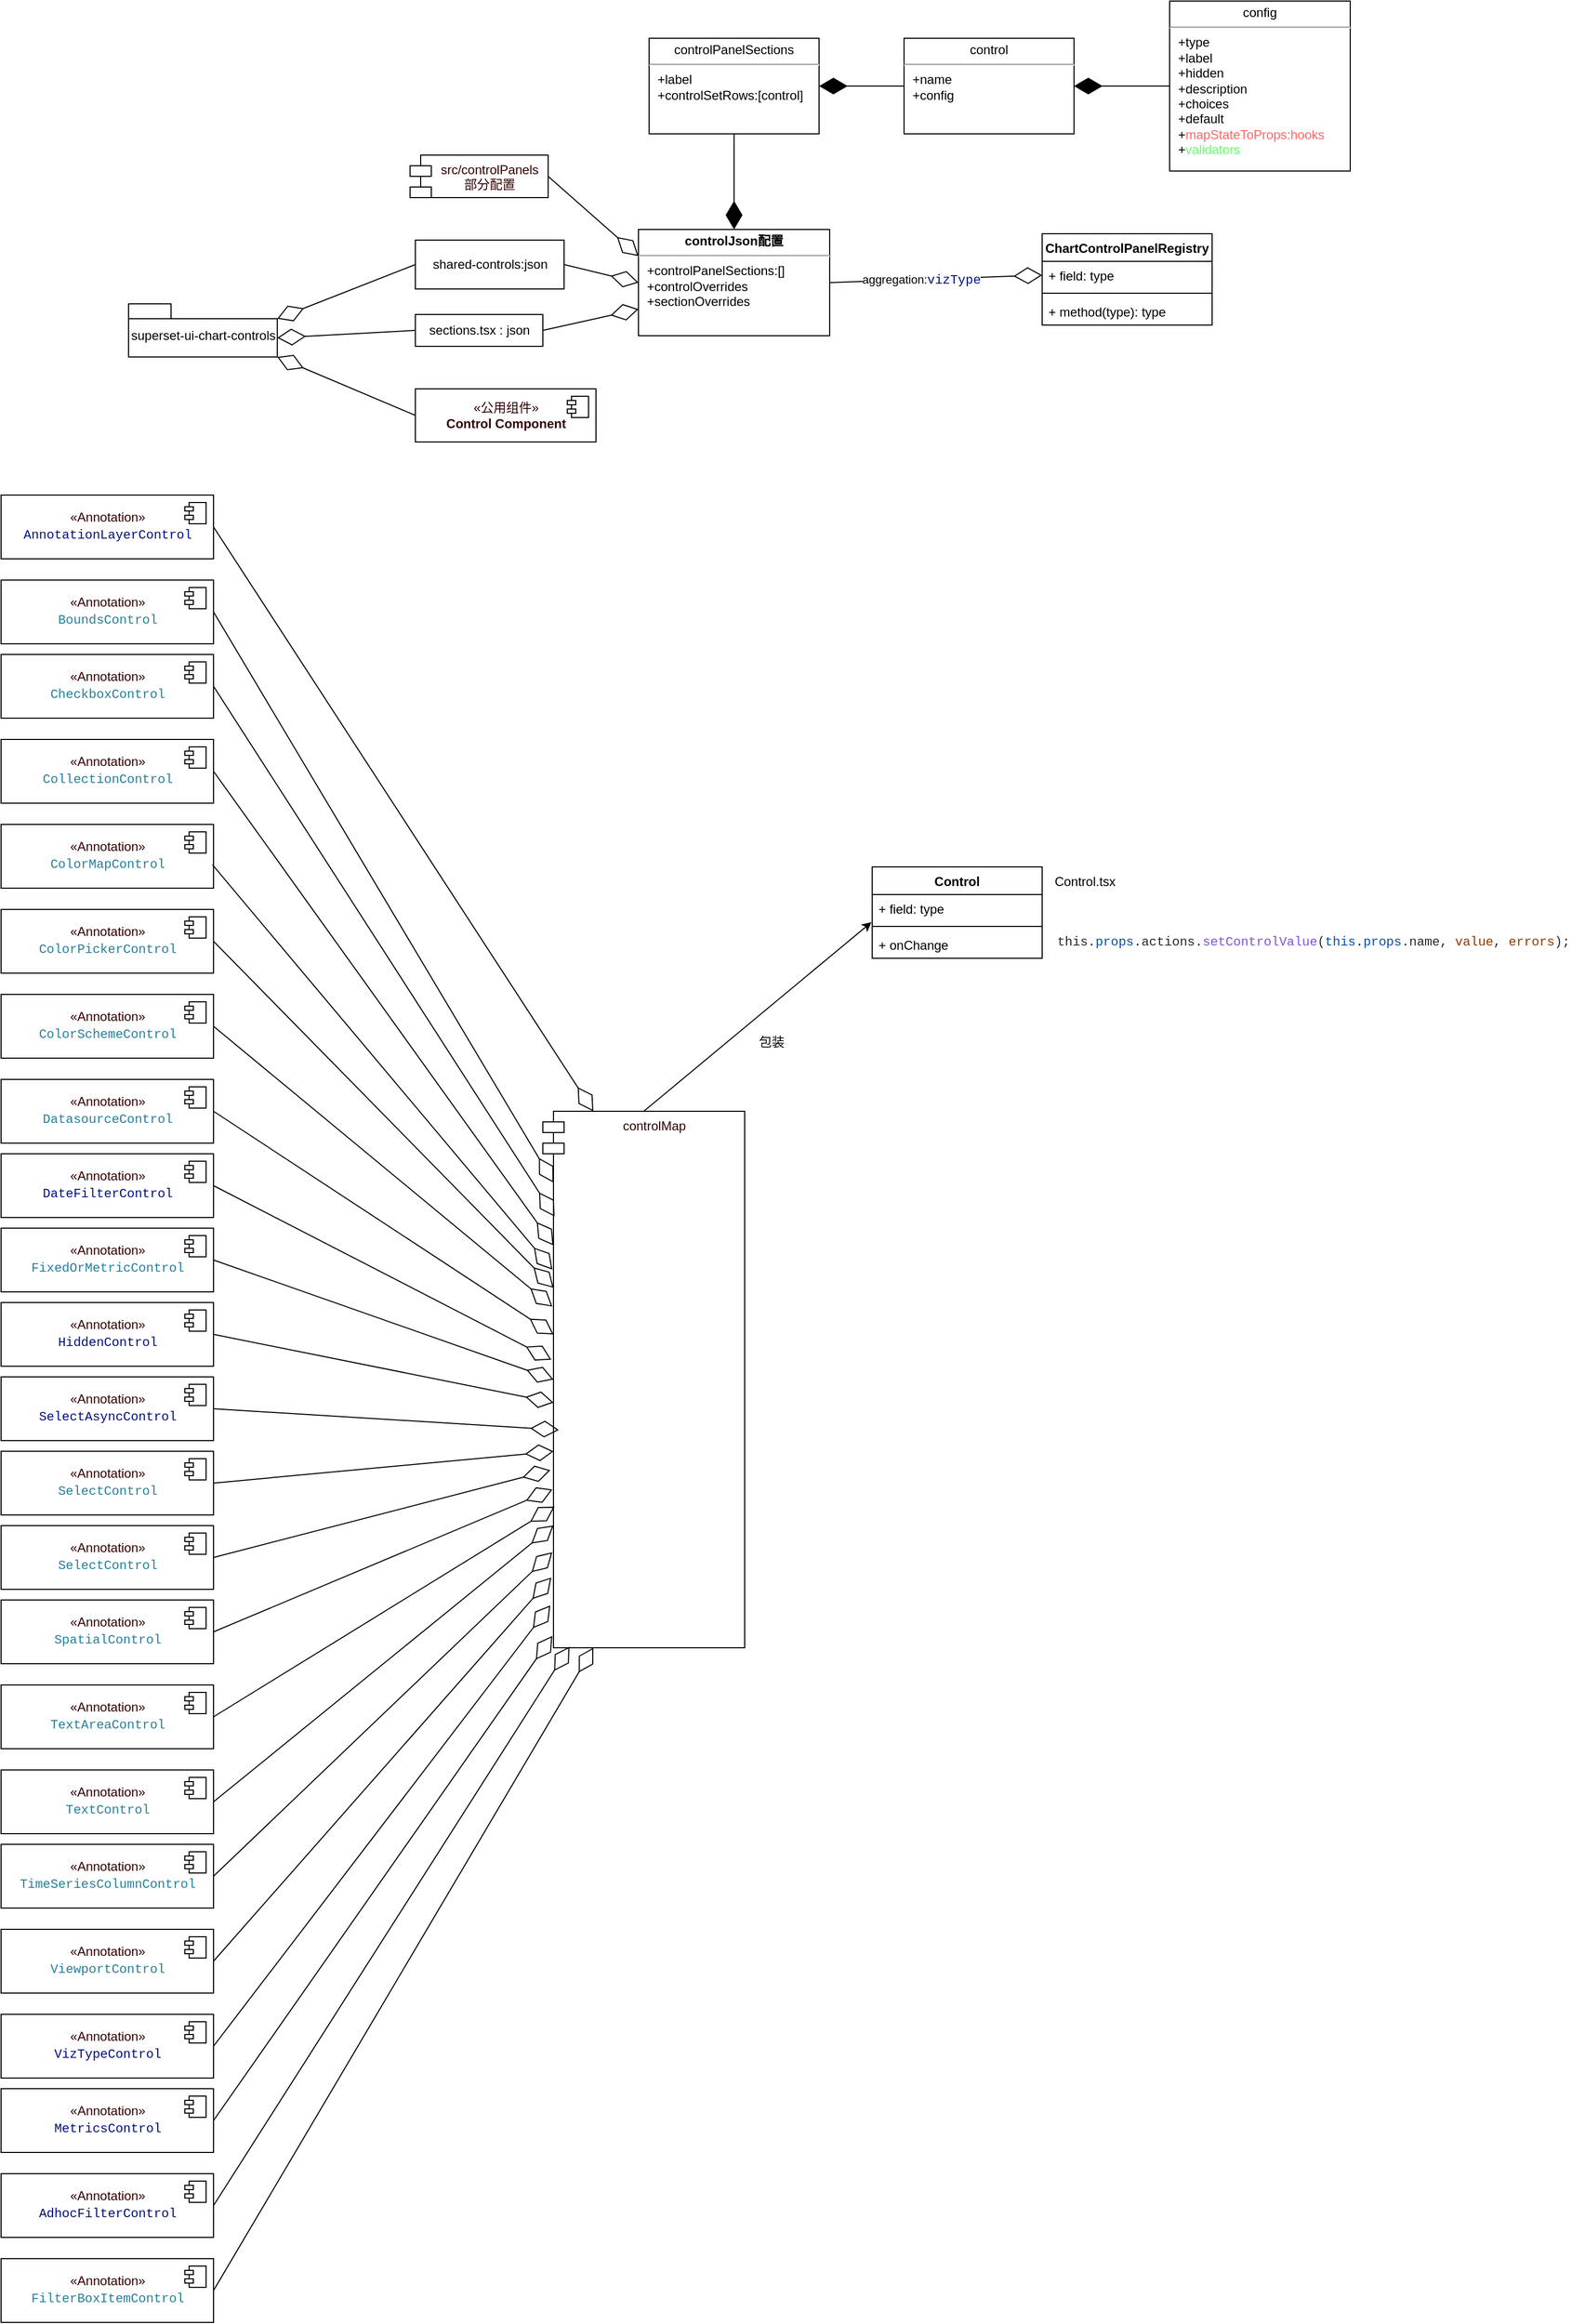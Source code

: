 <mxfile version="21.0.2" type="github">
  <diagram id="O3Ez_hzxwPLfM8ofuaC-" name="Page-1">
    <mxGraphModel dx="1509" dy="838" grid="1" gridSize="10" guides="1" tooltips="1" connect="1" arrows="1" fold="1" page="1" pageScale="1" pageWidth="3300" pageHeight="4681" math="0" shadow="0">
      <root>
        <mxCell id="0" />
        <mxCell id="1" parent="0" />
        <mxCell id="LOee8j2guJBx5GGu3rni-1" value="ChartControlPanelRegistry" style="swimlane;fontStyle=1;align=center;verticalAlign=top;childLayout=stackLayout;horizontal=1;startSize=26;horizontalStack=0;resizeParent=1;resizeParentMax=0;resizeLast=0;collapsible=1;marginBottom=0;" parent="1" vertex="1">
          <mxGeometry x="1120" y="294" width="160" height="86" as="geometry" />
        </mxCell>
        <mxCell id="LOee8j2guJBx5GGu3rni-2" value="+ field: type" style="text;strokeColor=none;fillColor=none;align=left;verticalAlign=top;spacingLeft=4;spacingRight=4;overflow=hidden;rotatable=0;points=[[0,0.5],[1,0.5]];portConstraint=eastwest;" parent="LOee8j2guJBx5GGu3rni-1" vertex="1">
          <mxGeometry y="26" width="160" height="26" as="geometry" />
        </mxCell>
        <mxCell id="LOee8j2guJBx5GGu3rni-3" value="" style="line;strokeWidth=1;fillColor=none;align=left;verticalAlign=middle;spacingTop=-1;spacingLeft=3;spacingRight=3;rotatable=0;labelPosition=right;points=[];portConstraint=eastwest;" parent="LOee8j2guJBx5GGu3rni-1" vertex="1">
          <mxGeometry y="52" width="160" height="8" as="geometry" />
        </mxCell>
        <mxCell id="LOee8j2guJBx5GGu3rni-4" value="+ method(type): type" style="text;strokeColor=none;fillColor=none;align=left;verticalAlign=top;spacingLeft=4;spacingRight=4;overflow=hidden;rotatable=0;points=[[0,0.5],[1,0.5]];portConstraint=eastwest;" parent="LOee8j2guJBx5GGu3rni-1" vertex="1">
          <mxGeometry y="60" width="160" height="26" as="geometry" />
        </mxCell>
        <mxCell id="LOee8j2guJBx5GGu3rni-6" value="" style="endArrow=diamondThin;endFill=0;endSize=24;html=1;rounded=0;entryX=0;entryY=0.5;entryDx=0;entryDy=0;exitX=1;exitY=0.5;exitDx=0;exitDy=0;" parent="1" source="LOee8j2guJBx5GGu3rni-34" target="LOee8j2guJBx5GGu3rni-2" edge="1">
          <mxGeometry width="160" relative="1" as="geometry">
            <mxPoint x="840" y="313" as="sourcePoint" />
            <mxPoint x="890" y="312.5" as="targetPoint" />
          </mxGeometry>
        </mxCell>
        <mxCell id="LOee8j2guJBx5GGu3rni-8" value="aggregation:&lt;span style=&quot;color: rgb(0 , 16 , 128) ; font-family: &amp;#34;menlo&amp;#34; , &amp;#34;monaco&amp;#34; , &amp;#34;courier new&amp;#34; , monospace ; font-size: 12px&quot;&gt;vizType&lt;/span&gt;" style="edgeLabel;html=1;align=center;verticalAlign=middle;resizable=0;points=[];" parent="LOee8j2guJBx5GGu3rni-6" vertex="1" connectable="0">
          <mxGeometry x="-0.144" y="-1" relative="1" as="geometry">
            <mxPoint as="offset" />
          </mxGeometry>
        </mxCell>
        <mxCell id="LOee8j2guJBx5GGu3rni-14" value="" style="endArrow=diamondThin;endFill=0;endSize=24;html=1;rounded=0;entryX=0;entryY=0;entryDx=140;entryDy=50;exitX=0;exitY=0.5;exitDx=0;exitDy=0;entryPerimeter=0;" parent="1" source="LOee8j2guJBx5GGu3rni-46" target="LOee8j2guJBx5GGu3rni-44" edge="1">
          <mxGeometry width="160" relative="1" as="geometry">
            <mxPoint x="830" y="200" as="sourcePoint" />
            <mxPoint x="990" y="200" as="targetPoint" />
          </mxGeometry>
        </mxCell>
        <mxCell id="LOee8j2guJBx5GGu3rni-15" value="sections.tsx : json" style="html=1;" parent="1" vertex="1">
          <mxGeometry x="530" y="370" width="120" height="30" as="geometry" />
        </mxCell>
        <mxCell id="LOee8j2guJBx5GGu3rni-16" value="shared-controls:json" style="html=1;" parent="1" vertex="1">
          <mxGeometry x="530" y="300" width="140" height="46" as="geometry" />
        </mxCell>
        <mxCell id="LOee8j2guJBx5GGu3rni-17" value="" style="endArrow=diamondThin;endFill=0;endSize=24;html=1;rounded=0;entryX=0;entryY=0;entryDx=140;entryDy=32;exitX=0;exitY=0.5;exitDx=0;exitDy=0;entryPerimeter=0;" parent="1" source="LOee8j2guJBx5GGu3rni-15" target="LOee8j2guJBx5GGu3rni-44" edge="1">
          <mxGeometry width="160" relative="1" as="geometry">
            <mxPoint x="560" y="465" as="sourcePoint" />
            <mxPoint x="480" y="350" as="targetPoint" />
          </mxGeometry>
        </mxCell>
        <mxCell id="LOee8j2guJBx5GGu3rni-18" value="" style="endArrow=diamondThin;endFill=0;endSize=24;html=1;rounded=0;entryX=0;entryY=0;entryDx=140;entryDy=14;exitX=0;exitY=0.5;exitDx=0;exitDy=0;entryPerimeter=0;" parent="1" source="LOee8j2guJBx5GGu3rni-16" target="LOee8j2guJBx5GGu3rni-44" edge="1">
          <mxGeometry width="160" relative="1" as="geometry">
            <mxPoint x="550" y="485" as="sourcePoint" />
            <mxPoint x="470" y="370" as="targetPoint" />
          </mxGeometry>
        </mxCell>
        <mxCell id="LOee8j2guJBx5GGu3rni-20" value="" style="endArrow=diamondThin;endFill=0;endSize=24;html=1;rounded=0;exitX=1;exitY=0.5;exitDx=0;exitDy=0;entryX=0;entryY=0.75;entryDx=0;entryDy=0;" parent="1" source="LOee8j2guJBx5GGu3rni-15" target="LOee8j2guJBx5GGu3rni-34" edge="1">
          <mxGeometry width="160" relative="1" as="geometry">
            <mxPoint x="780" y="470" as="sourcePoint" />
            <mxPoint x="730" y="310" as="targetPoint" />
          </mxGeometry>
        </mxCell>
        <mxCell id="LOee8j2guJBx5GGu3rni-21" value="" style="endArrow=diamondThin;endFill=0;endSize=24;html=1;rounded=0;exitX=1;exitY=0.5;exitDx=0;exitDy=0;entryX=0;entryY=0.25;entryDx=0;entryDy=0;" parent="1" source="LOee8j2guJBx5GGu3rni-48" target="LOee8j2guJBx5GGu3rni-34" edge="1">
          <mxGeometry width="160" relative="1" as="geometry">
            <mxPoint x="640" y="235" as="sourcePoint" />
            <mxPoint x="730" y="288" as="targetPoint" />
          </mxGeometry>
        </mxCell>
        <mxCell id="LOee8j2guJBx5GGu3rni-22" value="" style="endArrow=diamondThin;endFill=0;endSize=24;html=1;rounded=0;exitX=1;exitY=0.5;exitDx=0;exitDy=0;entryX=0;entryY=0.5;entryDx=0;entryDy=0;" parent="1" source="LOee8j2guJBx5GGu3rni-16" target="LOee8j2guJBx5GGu3rni-34" edge="1">
          <mxGeometry width="160" relative="1" as="geometry">
            <mxPoint x="830" y="560" as="sourcePoint" />
            <mxPoint x="730" y="300.5" as="targetPoint" />
          </mxGeometry>
        </mxCell>
        <mxCell id="LOee8j2guJBx5GGu3rni-34" value="&lt;p style=&quot;margin: 4px 0px 0px ; text-align: center&quot;&gt;&lt;b&gt;controlJson配置&lt;/b&gt;&lt;/p&gt;&lt;hr&gt;&lt;p style=&quot;margin: 0px ; margin-left: 8px&quot;&gt;+controlPanelSections:[]&lt;br&gt;+controlOverrides&lt;br&gt;&lt;/p&gt;&lt;p style=&quot;margin: 0px ; margin-left: 8px&quot;&gt;+sectionOverrides&lt;/p&gt;" style="verticalAlign=top;align=left;overflow=fill;fontSize=12;fontFamily=Helvetica;html=1;" parent="1" vertex="1">
          <mxGeometry x="740" y="290" width="180" height="100" as="geometry" />
        </mxCell>
        <mxCell id="LOee8j2guJBx5GGu3rni-37" value="&lt;p style=&quot;margin: 4px 0px 0px ; text-align: center&quot;&gt;controlPanelSections&lt;/p&gt;&lt;hr&gt;&lt;p style=&quot;margin: 0px ; margin-left: 8px&quot;&gt;+label&lt;/p&gt;&lt;p style=&quot;margin: 0px ; margin-left: 8px&quot;&gt;+controlSetRows:[control]&lt;/p&gt;" style="verticalAlign=top;align=left;overflow=fill;fontSize=12;fontFamily=Helvetica;html=1;" parent="1" vertex="1">
          <mxGeometry x="750" y="110" width="160" height="90" as="geometry" />
        </mxCell>
        <mxCell id="LOee8j2guJBx5GGu3rni-38" value="" style="endArrow=diamondThin;endFill=1;endSize=24;html=1;rounded=0;exitX=0.5;exitY=1;exitDx=0;exitDy=0;entryX=0.5;entryY=0;entryDx=0;entryDy=0;" parent="1" source="LOee8j2guJBx5GGu3rni-37" target="LOee8j2guJBx5GGu3rni-34" edge="1">
          <mxGeometry width="160" relative="1" as="geometry">
            <mxPoint x="760" y="430" as="sourcePoint" />
            <mxPoint x="920" y="430" as="targetPoint" />
          </mxGeometry>
        </mxCell>
        <mxCell id="LOee8j2guJBx5GGu3rni-40" value="&lt;p style=&quot;margin: 4px 0px 0px ; text-align: center&quot;&gt;control&lt;/p&gt;&lt;hr&gt;&lt;p style=&quot;margin: 0px ; margin-left: 8px&quot;&gt;+name&lt;/p&gt;&lt;p style=&quot;margin: 0px ; margin-left: 8px&quot;&gt;+config&lt;/p&gt;" style="verticalAlign=top;align=left;overflow=fill;fontSize=12;fontFamily=Helvetica;html=1;" parent="1" vertex="1">
          <mxGeometry x="990" y="110" width="160" height="90" as="geometry" />
        </mxCell>
        <mxCell id="LOee8j2guJBx5GGu3rni-41" value="&lt;p style=&quot;margin: 4px 0px 0px ; text-align: center&quot;&gt;config&lt;/p&gt;&lt;hr&gt;&lt;p style=&quot;margin: 0px ; margin-left: 8px&quot;&gt;+type&lt;br style=&quot;padding: 0px ; margin: 0px&quot;&gt;+label&lt;br style=&quot;padding: 0px ; margin: 0px&quot;&gt;+hidden&lt;br style=&quot;padding: 0px ; margin: 0px&quot;&gt;+description&lt;br style=&quot;padding: 0px ; margin: 0px&quot;&gt;+choices&lt;br style=&quot;padding: 0px ; margin: 0px&quot;&gt;+default&lt;br style=&quot;padding: 0px ; margin: 0px&quot;&gt;+&lt;font color=&quot;#ff6666&quot;&gt;mapStateToProps:hooks&lt;/font&gt;&lt;br style=&quot;padding: 0px ; margin: 0px&quot;&gt;+&lt;font color=&quot;#66ff66&quot;&gt;validators&lt;/font&gt;&lt;br&gt;&lt;/p&gt;" style="verticalAlign=top;align=left;overflow=fill;fontSize=12;fontFamily=Helvetica;html=1;" parent="1" vertex="1">
          <mxGeometry x="1240" y="75" width="170" height="160" as="geometry" />
        </mxCell>
        <mxCell id="LOee8j2guJBx5GGu3rni-42" value="" style="endArrow=diamondThin;endFill=1;endSize=24;html=1;rounded=0;exitX=0;exitY=0.5;exitDx=0;exitDy=0;entryX=1;entryY=0.5;entryDx=0;entryDy=0;" parent="1" source="LOee8j2guJBx5GGu3rni-40" target="LOee8j2guJBx5GGu3rni-37" edge="1">
          <mxGeometry width="160" relative="1" as="geometry">
            <mxPoint x="840" y="210" as="sourcePoint" />
            <mxPoint x="840" y="300" as="targetPoint" />
          </mxGeometry>
        </mxCell>
        <mxCell id="LOee8j2guJBx5GGu3rni-43" value="" style="endArrow=diamondThin;endFill=1;endSize=24;html=1;rounded=0;exitX=0;exitY=0.5;exitDx=0;exitDy=0;entryX=1;entryY=0.5;entryDx=0;entryDy=0;" parent="1" source="LOee8j2guJBx5GGu3rni-41" target="LOee8j2guJBx5GGu3rni-40" edge="1">
          <mxGeometry width="160" relative="1" as="geometry">
            <mxPoint x="850" y="220" as="sourcePoint" />
            <mxPoint x="850" y="310" as="targetPoint" />
          </mxGeometry>
        </mxCell>
        <mxCell id="LOee8j2guJBx5GGu3rni-44" value="&lt;span style=&quot;color: rgb(0 , 0 , 0) ; font-weight: 400&quot;&gt;superset-ui-chart-controls&lt;/span&gt;" style="shape=folder;fontStyle=1;spacingTop=10;tabWidth=40;tabHeight=14;tabPosition=left;html=1;fontColor=#FF6666;" parent="1" vertex="1">
          <mxGeometry x="260" y="360" width="140" height="50" as="geometry" />
        </mxCell>
        <mxCell id="LOee8j2guJBx5GGu3rni-46" value="&lt;font color=&quot;#330000&quot;&gt;«公用组件»&lt;br&gt;&lt;b&gt;Control Component&lt;/b&gt;&lt;/font&gt;" style="html=1;dropTarget=0;fontColor=#FF6666;" parent="1" vertex="1">
          <mxGeometry x="530" y="440" width="170" height="50" as="geometry" />
        </mxCell>
        <mxCell id="LOee8j2guJBx5GGu3rni-47" value="" style="shape=module;jettyWidth=8;jettyHeight=4;fontColor=#FF6666;" parent="LOee8j2guJBx5GGu3rni-46" vertex="1">
          <mxGeometry x="1" width="20" height="20" relative="1" as="geometry">
            <mxPoint x="-27" y="7" as="offset" />
          </mxGeometry>
        </mxCell>
        <mxCell id="LOee8j2guJBx5GGu3rni-48" value="src/controlPanels&#xa;部分配置" style="shape=module;align=left;spacingLeft=20;align=center;verticalAlign=top;fontColor=#330000;" parent="1" vertex="1">
          <mxGeometry x="525" y="220" width="130" height="40" as="geometry" />
        </mxCell>
        <mxCell id="LOee8j2guJBx5GGu3rni-51" value="controlMap" style="shape=module;align=left;spacingLeft=20;align=center;verticalAlign=top;fontColor=#330000;" parent="1" vertex="1">
          <mxGeometry x="650" y="1120" width="190" height="505" as="geometry" />
        </mxCell>
        <mxCell id="LOee8j2guJBx5GGu3rni-49" value="&lt;font color=&quot;#330000&quot;&gt;«Annotation»&lt;br&gt;&lt;/font&gt;&lt;div style=&quot;color: rgb(0 , 0 , 0) ; background-color: rgb(255 , 255 , 255) ; font-family: &amp;#34;menlo&amp;#34; , &amp;#34;monaco&amp;#34; , &amp;#34;courier new&amp;#34; , monospace ; line-height: 18px&quot;&gt;&lt;span style=&quot;color: #001080&quot;&gt;AnnotationLayerControl&lt;/span&gt;&lt;/div&gt;" style="html=1;dropTarget=0;fontColor=#66FF66;" parent="1" vertex="1">
          <mxGeometry x="140" y="540" width="200" height="60" as="geometry" />
        </mxCell>
        <mxCell id="LOee8j2guJBx5GGu3rni-50" value="" style="shape=module;jettyWidth=8;jettyHeight=4;fontColor=#66FF66;" parent="LOee8j2guJBx5GGu3rni-49" vertex="1">
          <mxGeometry x="1" width="20" height="20" relative="1" as="geometry">
            <mxPoint x="-27" y="7" as="offset" />
          </mxGeometry>
        </mxCell>
        <mxCell id="LOee8j2guJBx5GGu3rni-53" value="&lt;font color=&quot;#330000&quot;&gt;«Annotation»&lt;br&gt;&lt;/font&gt;&lt;div style=&quot;color: rgb(0 , 0 , 0) ; background-color: rgb(255 , 255 , 255) ; font-family: &amp;#34;menlo&amp;#34; , &amp;#34;monaco&amp;#34; , &amp;#34;courier new&amp;#34; , monospace ; line-height: 18px&quot;&gt;&lt;div style=&quot;font-family: &amp;#34;menlo&amp;#34; , &amp;#34;monaco&amp;#34; , &amp;#34;courier new&amp;#34; , monospace ; line-height: 18px&quot;&gt;&lt;span style=&quot;color: #267f99&quot;&gt;SpatialControl&lt;/span&gt;&lt;/div&gt;&lt;/div&gt;" style="html=1;dropTarget=0;fontColor=#66FF66;" parent="1" vertex="1">
          <mxGeometry x="140" y="1580" width="200" height="60" as="geometry" />
        </mxCell>
        <mxCell id="LOee8j2guJBx5GGu3rni-54" value="" style="shape=module;jettyWidth=8;jettyHeight=4;fontColor=#66FF66;" parent="LOee8j2guJBx5GGu3rni-53" vertex="1">
          <mxGeometry x="1" width="20" height="20" relative="1" as="geometry">
            <mxPoint x="-27" y="7" as="offset" />
          </mxGeometry>
        </mxCell>
        <mxCell id="LOee8j2guJBx5GGu3rni-55" value="&lt;font color=&quot;#330000&quot;&gt;«Annotation»&lt;br&gt;&lt;/font&gt;&lt;div style=&quot;color: rgb(0 , 0 , 0) ; background-color: rgb(255 , 255 , 255) ; font-family: &amp;#34;menlo&amp;#34; , &amp;#34;monaco&amp;#34; , &amp;#34;courier new&amp;#34; , monospace ; line-height: 18px&quot;&gt;&lt;div style=&quot;font-family: &amp;#34;menlo&amp;#34; , &amp;#34;monaco&amp;#34; , &amp;#34;courier new&amp;#34; , monospace ; line-height: 18px&quot;&gt;&lt;span style=&quot;color: #267f99&quot;&gt;SelectControl&lt;/span&gt;&lt;/div&gt;&lt;/div&gt;" style="html=1;dropTarget=0;fontColor=#66FF66;" parent="1" vertex="1">
          <mxGeometry x="140" y="1510" width="200" height="60" as="geometry" />
        </mxCell>
        <mxCell id="LOee8j2guJBx5GGu3rni-56" value="" style="shape=module;jettyWidth=8;jettyHeight=4;fontColor=#66FF66;" parent="LOee8j2guJBx5GGu3rni-55" vertex="1">
          <mxGeometry x="1" width="20" height="20" relative="1" as="geometry">
            <mxPoint x="-27" y="7" as="offset" />
          </mxGeometry>
        </mxCell>
        <mxCell id="LOee8j2guJBx5GGu3rni-57" value="&lt;font color=&quot;#330000&quot;&gt;«Annotation»&lt;br&gt;&lt;/font&gt;&lt;div style=&quot;color: rgb(0 , 0 , 0) ; background-color: rgb(255 , 255 , 255) ; font-family: &amp;#34;menlo&amp;#34; , &amp;#34;monaco&amp;#34; , &amp;#34;courier new&amp;#34; , monospace ; line-height: 18px&quot;&gt;&lt;div style=&quot;font-family: &amp;#34;menlo&amp;#34; , &amp;#34;monaco&amp;#34; , &amp;#34;courier new&amp;#34; , monospace ; line-height: 18px&quot;&gt;&lt;span style=&quot;color: #267f99&quot;&gt;SelectControl&lt;/span&gt;&lt;/div&gt;&lt;/div&gt;" style="html=1;dropTarget=0;fontColor=#66FF66;" parent="1" vertex="1">
          <mxGeometry x="140" y="1440" width="200" height="60" as="geometry" />
        </mxCell>
        <mxCell id="LOee8j2guJBx5GGu3rni-58" value="" style="shape=module;jettyWidth=8;jettyHeight=4;fontColor=#66FF66;" parent="LOee8j2guJBx5GGu3rni-57" vertex="1">
          <mxGeometry x="1" width="20" height="20" relative="1" as="geometry">
            <mxPoint x="-27" y="7" as="offset" />
          </mxGeometry>
        </mxCell>
        <mxCell id="LOee8j2guJBx5GGu3rni-59" value="&lt;font color=&quot;#330000&quot;&gt;«Annotation»&lt;br&gt;&lt;/font&gt;&lt;div style=&quot;color: rgb(0 , 0 , 0) ; background-color: rgb(255 , 255 , 255) ; font-family: &amp;#34;menlo&amp;#34; , &amp;#34;monaco&amp;#34; , &amp;#34;courier new&amp;#34; , monospace ; line-height: 18px&quot;&gt;&lt;div style=&quot;font-family: &amp;#34;menlo&amp;#34; , &amp;#34;monaco&amp;#34; , &amp;#34;courier new&amp;#34; , monospace ; line-height: 18px&quot;&gt;&lt;span style=&quot;color: #001080&quot;&gt;SelectAsyncControl&lt;/span&gt;&lt;/div&gt;&lt;/div&gt;" style="html=1;dropTarget=0;fontColor=#66FF66;" parent="1" vertex="1">
          <mxGeometry x="140" y="1370" width="200" height="60" as="geometry" />
        </mxCell>
        <mxCell id="LOee8j2guJBx5GGu3rni-60" value="" style="shape=module;jettyWidth=8;jettyHeight=4;fontColor=#66FF66;" parent="LOee8j2guJBx5GGu3rni-59" vertex="1">
          <mxGeometry x="1" width="20" height="20" relative="1" as="geometry">
            <mxPoint x="-27" y="7" as="offset" />
          </mxGeometry>
        </mxCell>
        <mxCell id="LOee8j2guJBx5GGu3rni-61" value="&lt;font color=&quot;#330000&quot;&gt;«Annotation»&lt;br&gt;&lt;/font&gt;&lt;div style=&quot;color: rgb(0 , 0 , 0) ; background-color: rgb(255 , 255 , 255) ; font-family: &amp;#34;menlo&amp;#34; , &amp;#34;monaco&amp;#34; , &amp;#34;courier new&amp;#34; , monospace ; line-height: 18px&quot;&gt;&lt;div style=&quot;font-family: &amp;#34;menlo&amp;#34; , &amp;#34;monaco&amp;#34; , &amp;#34;courier new&amp;#34; , monospace ; line-height: 18px&quot;&gt;&lt;span style=&quot;color: #001080&quot;&gt;HiddenControl&lt;/span&gt;&lt;/div&gt;&lt;/div&gt;" style="html=1;dropTarget=0;fontColor=#66FF66;" parent="1" vertex="1">
          <mxGeometry x="140" y="1300" width="200" height="60" as="geometry" />
        </mxCell>
        <mxCell id="LOee8j2guJBx5GGu3rni-62" value="" style="shape=module;jettyWidth=8;jettyHeight=4;fontColor=#66FF66;" parent="LOee8j2guJBx5GGu3rni-61" vertex="1">
          <mxGeometry x="1" width="20" height="20" relative="1" as="geometry">
            <mxPoint x="-27" y="7" as="offset" />
          </mxGeometry>
        </mxCell>
        <mxCell id="LOee8j2guJBx5GGu3rni-63" value="&lt;font color=&quot;#330000&quot;&gt;«Annotation»&lt;br&gt;&lt;/font&gt;&lt;div style=&quot;color: rgb(0 , 0 , 0) ; background-color: rgb(255 , 255 , 255) ; font-family: &amp;#34;menlo&amp;#34; , &amp;#34;monaco&amp;#34; , &amp;#34;courier new&amp;#34; , monospace ; line-height: 18px&quot;&gt;&lt;div style=&quot;font-family: &amp;#34;menlo&amp;#34; , &amp;#34;monaco&amp;#34; , &amp;#34;courier new&amp;#34; , monospace ; line-height: 18px&quot;&gt;&lt;span style=&quot;color: #267f99&quot;&gt;FixedOrMetricControl&lt;/span&gt;&lt;/div&gt;&lt;/div&gt;" style="html=1;dropTarget=0;fontColor=#66FF66;" parent="1" vertex="1">
          <mxGeometry x="140" y="1230" width="200" height="60" as="geometry" />
        </mxCell>
        <mxCell id="LOee8j2guJBx5GGu3rni-64" value="" style="shape=module;jettyWidth=8;jettyHeight=4;fontColor=#66FF66;" parent="LOee8j2guJBx5GGu3rni-63" vertex="1">
          <mxGeometry x="1" width="20" height="20" relative="1" as="geometry">
            <mxPoint x="-27" y="7" as="offset" />
          </mxGeometry>
        </mxCell>
        <mxCell id="LOee8j2guJBx5GGu3rni-65" value="&lt;font color=&quot;#330000&quot;&gt;«Annotation»&lt;br&gt;&lt;/font&gt;&lt;div style=&quot;color: rgb(0 , 0 , 0) ; background-color: rgb(255 , 255 , 255) ; font-family: &amp;#34;menlo&amp;#34; , &amp;#34;monaco&amp;#34; , &amp;#34;courier new&amp;#34; , monospace ; line-height: 18px&quot;&gt;&lt;div style=&quot;font-family: &amp;#34;menlo&amp;#34; , &amp;#34;monaco&amp;#34; , &amp;#34;courier new&amp;#34; , monospace ; line-height: 18px&quot;&gt;&lt;span style=&quot;color: #267f99&quot;&gt;BoundsControl&lt;/span&gt;&lt;/div&gt;&lt;/div&gt;" style="html=1;dropTarget=0;fontColor=#66FF66;" parent="1" vertex="1">
          <mxGeometry x="140" y="620" width="200" height="60" as="geometry" />
        </mxCell>
        <mxCell id="LOee8j2guJBx5GGu3rni-66" value="" style="shape=module;jettyWidth=8;jettyHeight=4;fontColor=#66FF66;" parent="LOee8j2guJBx5GGu3rni-65" vertex="1">
          <mxGeometry x="1" width="20" height="20" relative="1" as="geometry">
            <mxPoint x="-27" y="7" as="offset" />
          </mxGeometry>
        </mxCell>
        <mxCell id="LOee8j2guJBx5GGu3rni-67" value="&lt;font color=&quot;#330000&quot;&gt;«Annotation»&lt;br&gt;&lt;/font&gt;&lt;div style=&quot;color: rgb(0 , 0 , 0) ; background-color: rgb(255 , 255 , 255) ; font-family: &amp;#34;menlo&amp;#34; , &amp;#34;monaco&amp;#34; , &amp;#34;courier new&amp;#34; , monospace ; line-height: 18px&quot;&gt;&lt;div style=&quot;font-family: &amp;#34;menlo&amp;#34; , &amp;#34;monaco&amp;#34; , &amp;#34;courier new&amp;#34; , monospace ; line-height: 18px&quot;&gt;&lt;div style=&quot;line-height: 18px&quot;&gt;&lt;span style=&quot;color: #001080&quot;&gt;DateFilterControl&lt;/span&gt;&lt;/div&gt;&lt;/div&gt;&lt;/div&gt;" style="html=1;dropTarget=0;fontColor=#66FF66;" parent="1" vertex="1">
          <mxGeometry x="140" y="1160" width="200" height="60" as="geometry" />
        </mxCell>
        <mxCell id="LOee8j2guJBx5GGu3rni-68" value="" style="shape=module;jettyWidth=8;jettyHeight=4;fontColor=#66FF66;" parent="LOee8j2guJBx5GGu3rni-67" vertex="1">
          <mxGeometry x="1" width="20" height="20" relative="1" as="geometry">
            <mxPoint x="-27" y="7" as="offset" />
          </mxGeometry>
        </mxCell>
        <mxCell id="LOee8j2guJBx5GGu3rni-69" value="&lt;font color=&quot;#330000&quot;&gt;«Annotation»&lt;br&gt;&lt;/font&gt;&lt;div style=&quot;color: rgb(0 , 0 , 0) ; background-color: rgb(255 , 255 , 255) ; font-family: &amp;#34;menlo&amp;#34; , &amp;#34;monaco&amp;#34; , &amp;#34;courier new&amp;#34; , monospace ; line-height: 18px&quot;&gt;&lt;div style=&quot;font-family: &amp;#34;menlo&amp;#34; , &amp;#34;monaco&amp;#34; , &amp;#34;courier new&amp;#34; , monospace ; line-height: 18px&quot;&gt;&lt;span style=&quot;color: #267f99&quot;&gt;DatasourceControl&lt;/span&gt;&lt;/div&gt;&lt;/div&gt;" style="html=1;dropTarget=0;fontColor=#66FF66;" parent="1" vertex="1">
          <mxGeometry x="140" y="1090" width="200" height="60" as="geometry" />
        </mxCell>
        <mxCell id="LOee8j2guJBx5GGu3rni-70" value="" style="shape=module;jettyWidth=8;jettyHeight=4;fontColor=#66FF66;" parent="LOee8j2guJBx5GGu3rni-69" vertex="1">
          <mxGeometry x="1" width="20" height="20" relative="1" as="geometry">
            <mxPoint x="-27" y="7" as="offset" />
          </mxGeometry>
        </mxCell>
        <mxCell id="LOee8j2guJBx5GGu3rni-71" value="&lt;font color=&quot;#330000&quot;&gt;«Annotation»&lt;br&gt;&lt;/font&gt;&lt;div style=&quot;color: rgb(0 , 0 , 0) ; background-color: rgb(255 , 255 , 255) ; font-family: &amp;#34;menlo&amp;#34; , &amp;#34;monaco&amp;#34; , &amp;#34;courier new&amp;#34; , monospace ; line-height: 18px&quot;&gt;&lt;div style=&quot;font-family: &amp;#34;menlo&amp;#34; , &amp;#34;monaco&amp;#34; , &amp;#34;courier new&amp;#34; , monospace ; line-height: 18px&quot;&gt;&lt;span style=&quot;color: #267f99&quot;&gt;ColorSchemeControl&lt;/span&gt;&lt;/div&gt;&lt;/div&gt;" style="html=1;dropTarget=0;fontColor=#66FF66;" parent="1" vertex="1">
          <mxGeometry x="140" y="1010" width="200" height="60" as="geometry" />
        </mxCell>
        <mxCell id="LOee8j2guJBx5GGu3rni-72" value="" style="shape=module;jettyWidth=8;jettyHeight=4;fontColor=#66FF66;" parent="LOee8j2guJBx5GGu3rni-71" vertex="1">
          <mxGeometry x="1" width="20" height="20" relative="1" as="geometry">
            <mxPoint x="-27" y="7" as="offset" />
          </mxGeometry>
        </mxCell>
        <mxCell id="LOee8j2guJBx5GGu3rni-73" value="&lt;font color=&quot;#330000&quot;&gt;«Annotation»&lt;br&gt;&lt;/font&gt;&lt;div style=&quot;color: rgb(0 , 0 , 0) ; background-color: rgb(255 , 255 , 255) ; font-family: &amp;#34;menlo&amp;#34; , &amp;#34;monaco&amp;#34; , &amp;#34;courier new&amp;#34; , monospace ; line-height: 18px&quot;&gt;&lt;div style=&quot;font-family: &amp;#34;menlo&amp;#34; , &amp;#34;monaco&amp;#34; , &amp;#34;courier new&amp;#34; , monospace ; line-height: 18px&quot;&gt;&lt;span style=&quot;color: #267f99&quot;&gt;CheckboxControl&lt;/span&gt;&lt;/div&gt;&lt;/div&gt;" style="html=1;dropTarget=0;fontColor=#66FF66;" parent="1" vertex="1">
          <mxGeometry x="140" y="690" width="200" height="60" as="geometry" />
        </mxCell>
        <mxCell id="LOee8j2guJBx5GGu3rni-74" value="" style="shape=module;jettyWidth=8;jettyHeight=4;fontColor=#66FF66;" parent="LOee8j2guJBx5GGu3rni-73" vertex="1">
          <mxGeometry x="1" width="20" height="20" relative="1" as="geometry">
            <mxPoint x="-27" y="7" as="offset" />
          </mxGeometry>
        </mxCell>
        <mxCell id="LOee8j2guJBx5GGu3rni-75" value="&lt;font color=&quot;#330000&quot;&gt;«Annotation»&lt;br&gt;&lt;/font&gt;&lt;div style=&quot;color: rgb(0 , 0 , 0) ; background-color: rgb(255 , 255 , 255) ; font-family: &amp;#34;menlo&amp;#34; , &amp;#34;monaco&amp;#34; , &amp;#34;courier new&amp;#34; , monospace ; line-height: 18px&quot;&gt;&lt;div style=&quot;font-family: &amp;#34;menlo&amp;#34; , &amp;#34;monaco&amp;#34; , &amp;#34;courier new&amp;#34; , monospace ; line-height: 18px&quot;&gt;&lt;span style=&quot;color: #267f99&quot;&gt;CollectionControl&lt;/span&gt;&lt;/div&gt;&lt;/div&gt;" style="html=1;dropTarget=0;fontColor=#66FF66;" parent="1" vertex="1">
          <mxGeometry x="140" y="770" width="200" height="60" as="geometry" />
        </mxCell>
        <mxCell id="LOee8j2guJBx5GGu3rni-76" value="" style="shape=module;jettyWidth=8;jettyHeight=4;fontColor=#66FF66;" parent="LOee8j2guJBx5GGu3rni-75" vertex="1">
          <mxGeometry x="1" width="20" height="20" relative="1" as="geometry">
            <mxPoint x="-27" y="7" as="offset" />
          </mxGeometry>
        </mxCell>
        <mxCell id="LOee8j2guJBx5GGu3rni-77" value="&lt;font color=&quot;#330000&quot;&gt;«Annotation»&lt;br&gt;&lt;/font&gt;&lt;div style=&quot;color: rgb(0 , 0 , 0) ; background-color: rgb(255 , 255 , 255) ; font-family: &amp;#34;menlo&amp;#34; , &amp;#34;monaco&amp;#34; , &amp;#34;courier new&amp;#34; , monospace ; line-height: 18px&quot;&gt;&lt;div style=&quot;font-family: &amp;#34;menlo&amp;#34; , &amp;#34;monaco&amp;#34; , &amp;#34;courier new&amp;#34; , monospace ; line-height: 18px&quot;&gt;&lt;span style=&quot;color: #267f99&quot;&gt;ColorMapControl&lt;/span&gt;&lt;/div&gt;&lt;/div&gt;" style="html=1;dropTarget=0;fontColor=#66FF66;" parent="1" vertex="1">
          <mxGeometry x="140" y="850" width="200" height="60" as="geometry" />
        </mxCell>
        <mxCell id="LOee8j2guJBx5GGu3rni-78" value="" style="shape=module;jettyWidth=8;jettyHeight=4;fontColor=#66FF66;" parent="LOee8j2guJBx5GGu3rni-77" vertex="1">
          <mxGeometry x="1" width="20" height="20" relative="1" as="geometry">
            <mxPoint x="-27" y="7" as="offset" />
          </mxGeometry>
        </mxCell>
        <mxCell id="LOee8j2guJBx5GGu3rni-79" value="&lt;font color=&quot;#330000&quot;&gt;«Annotation»&lt;br&gt;&lt;/font&gt;&lt;div style=&quot;color: rgb(0 , 0 , 0) ; background-color: rgb(255 , 255 , 255) ; font-family: &amp;#34;menlo&amp;#34; , &amp;#34;monaco&amp;#34; , &amp;#34;courier new&amp;#34; , monospace ; line-height: 18px&quot;&gt;&lt;div style=&quot;font-family: &amp;#34;menlo&amp;#34; , &amp;#34;monaco&amp;#34; , &amp;#34;courier new&amp;#34; , monospace ; line-height: 18px&quot;&gt;&lt;span style=&quot;color: #267f99&quot;&gt;ColorPickerControl&lt;/span&gt;&lt;/div&gt;&lt;/div&gt;" style="html=1;dropTarget=0;fontColor=#66FF66;" parent="1" vertex="1">
          <mxGeometry x="140" y="930" width="200" height="60" as="geometry" />
        </mxCell>
        <mxCell id="LOee8j2guJBx5GGu3rni-80" value="" style="shape=module;jettyWidth=8;jettyHeight=4;fontColor=#66FF66;" parent="LOee8j2guJBx5GGu3rni-79" vertex="1">
          <mxGeometry x="1" width="20" height="20" relative="1" as="geometry">
            <mxPoint x="-27" y="7" as="offset" />
          </mxGeometry>
        </mxCell>
        <mxCell id="LOee8j2guJBx5GGu3rni-82" value="&lt;font color=&quot;#330000&quot;&gt;«Annotation»&lt;br&gt;&lt;/font&gt;&lt;div style=&quot;color: rgb(0 , 0 , 0) ; background-color: rgb(255 , 255 , 255) ; font-family: &amp;#34;menlo&amp;#34; , &amp;#34;monaco&amp;#34; , &amp;#34;courier new&amp;#34; , monospace ; line-height: 18px&quot;&gt;&lt;div style=&quot;font-family: &amp;#34;menlo&amp;#34; , &amp;#34;monaco&amp;#34; , &amp;#34;courier new&amp;#34; , monospace ; line-height: 18px&quot;&gt;&lt;div style=&quot;font-family: &amp;#34;menlo&amp;#34; , &amp;#34;monaco&amp;#34; , &amp;#34;courier new&amp;#34; , monospace ; line-height: 18px&quot;&gt;&lt;span style=&quot;color: #267f99&quot;&gt;TextAreaControl&lt;/span&gt;&lt;/div&gt;&lt;/div&gt;&lt;/div&gt;" style="html=1;dropTarget=0;fontColor=#66FF66;" parent="1" vertex="1">
          <mxGeometry x="140" y="1660" width="200" height="60" as="geometry" />
        </mxCell>
        <mxCell id="LOee8j2guJBx5GGu3rni-83" value="" style="shape=module;jettyWidth=8;jettyHeight=4;fontColor=#66FF66;" parent="LOee8j2guJBx5GGu3rni-82" vertex="1">
          <mxGeometry x="1" width="20" height="20" relative="1" as="geometry">
            <mxPoint x="-27" y="7" as="offset" />
          </mxGeometry>
        </mxCell>
        <mxCell id="LOee8j2guJBx5GGu3rni-84" value="&lt;font color=&quot;#330000&quot;&gt;«Annotation»&lt;br&gt;&lt;/font&gt;&lt;div style=&quot;color: rgb(0 , 0 , 0) ; background-color: rgb(255 , 255 , 255) ; font-family: &amp;#34;menlo&amp;#34; , &amp;#34;monaco&amp;#34; , &amp;#34;courier new&amp;#34; , monospace ; line-height: 18px&quot;&gt;&lt;div style=&quot;font-family: &amp;#34;menlo&amp;#34; , &amp;#34;monaco&amp;#34; , &amp;#34;courier new&amp;#34; , monospace ; line-height: 18px&quot;&gt;&lt;div style=&quot;font-family: &amp;#34;menlo&amp;#34; , &amp;#34;monaco&amp;#34; , &amp;#34;courier new&amp;#34; , monospace ; line-height: 18px&quot;&gt;&lt;span style=&quot;color: #267f99&quot;&gt;TextControl&lt;/span&gt;&lt;/div&gt;&lt;/div&gt;&lt;/div&gt;" style="html=1;dropTarget=0;fontColor=#66FF66;" parent="1" vertex="1">
          <mxGeometry x="140" y="1740" width="200" height="60" as="geometry" />
        </mxCell>
        <mxCell id="LOee8j2guJBx5GGu3rni-85" value="" style="shape=module;jettyWidth=8;jettyHeight=4;fontColor=#66FF66;" parent="LOee8j2guJBx5GGu3rni-84" vertex="1">
          <mxGeometry x="1" width="20" height="20" relative="1" as="geometry">
            <mxPoint x="-27" y="7" as="offset" />
          </mxGeometry>
        </mxCell>
        <mxCell id="LOee8j2guJBx5GGu3rni-86" value="&lt;font color=&quot;#330000&quot;&gt;«Annotation»&lt;br&gt;&lt;/font&gt;&lt;div style=&quot;color: rgb(0 , 0 , 0) ; background-color: rgb(255 , 255 , 255) ; font-family: &amp;#34;menlo&amp;#34; , &amp;#34;monaco&amp;#34; , &amp;#34;courier new&amp;#34; , monospace ; line-height: 18px&quot;&gt;&lt;div style=&quot;font-family: &amp;#34;menlo&amp;#34; , &amp;#34;monaco&amp;#34; , &amp;#34;courier new&amp;#34; , monospace ; line-height: 18px&quot;&gt;&lt;div style=&quot;font-family: &amp;#34;menlo&amp;#34; , &amp;#34;monaco&amp;#34; , &amp;#34;courier new&amp;#34; , monospace ; line-height: 18px&quot;&gt;&lt;span style=&quot;color: #267f99&quot;&gt;TimeSeriesColumnControl&lt;/span&gt;&lt;/div&gt;&lt;/div&gt;&lt;/div&gt;" style="html=1;dropTarget=0;fontColor=#66FF66;" parent="1" vertex="1">
          <mxGeometry x="140" y="1810" width="200" height="60" as="geometry" />
        </mxCell>
        <mxCell id="LOee8j2guJBx5GGu3rni-87" value="" style="shape=module;jettyWidth=8;jettyHeight=4;fontColor=#66FF66;" parent="LOee8j2guJBx5GGu3rni-86" vertex="1">
          <mxGeometry x="1" width="20" height="20" relative="1" as="geometry">
            <mxPoint x="-27" y="7" as="offset" />
          </mxGeometry>
        </mxCell>
        <mxCell id="LOee8j2guJBx5GGu3rni-88" value="&lt;font color=&quot;#330000&quot;&gt;«Annotation»&lt;br&gt;&lt;/font&gt;&lt;div style=&quot;color: rgb(0 , 0 , 0) ; background-color: rgb(255 , 255 , 255) ; font-family: &amp;#34;menlo&amp;#34; , &amp;#34;monaco&amp;#34; , &amp;#34;courier new&amp;#34; , monospace ; line-height: 18px&quot;&gt;&lt;div style=&quot;font-family: &amp;#34;menlo&amp;#34; , &amp;#34;monaco&amp;#34; , &amp;#34;courier new&amp;#34; , monospace ; line-height: 18px&quot;&gt;&lt;div style=&quot;font-family: &amp;#34;menlo&amp;#34; , &amp;#34;monaco&amp;#34; , &amp;#34;courier new&amp;#34; , monospace ; line-height: 18px&quot;&gt;&lt;span style=&quot;color: #267f99&quot;&gt;ViewportControl&lt;/span&gt;&lt;/div&gt;&lt;/div&gt;&lt;/div&gt;" style="html=1;dropTarget=0;fontColor=#66FF66;" parent="1" vertex="1">
          <mxGeometry x="140" y="1890" width="200" height="60" as="geometry" />
        </mxCell>
        <mxCell id="LOee8j2guJBx5GGu3rni-89" value="" style="shape=module;jettyWidth=8;jettyHeight=4;fontColor=#66FF66;" parent="LOee8j2guJBx5GGu3rni-88" vertex="1">
          <mxGeometry x="1" width="20" height="20" relative="1" as="geometry">
            <mxPoint x="-27" y="7" as="offset" />
          </mxGeometry>
        </mxCell>
        <mxCell id="LOee8j2guJBx5GGu3rni-90" value="&lt;font color=&quot;#330000&quot;&gt;«Annotation»&lt;br&gt;&lt;/font&gt;&lt;div style=&quot;color: rgb(0 , 0 , 0) ; background-color: rgb(255 , 255 , 255) ; font-family: &amp;#34;menlo&amp;#34; , &amp;#34;monaco&amp;#34; , &amp;#34;courier new&amp;#34; , monospace ; line-height: 18px&quot;&gt;&lt;div style=&quot;font-family: &amp;#34;menlo&amp;#34; , &amp;#34;monaco&amp;#34; , &amp;#34;courier new&amp;#34; , monospace ; line-height: 18px&quot;&gt;&lt;div style=&quot;font-family: &amp;#34;menlo&amp;#34; , &amp;#34;monaco&amp;#34; , &amp;#34;courier new&amp;#34; , monospace ; line-height: 18px&quot;&gt;&lt;span style=&quot;color: #001080&quot;&gt;MetricsControl&lt;/span&gt;&lt;/div&gt;&lt;/div&gt;&lt;/div&gt;" style="html=1;dropTarget=0;fontColor=#66FF66;" parent="1" vertex="1">
          <mxGeometry x="140" y="2040" width="200" height="60" as="geometry" />
        </mxCell>
        <mxCell id="LOee8j2guJBx5GGu3rni-91" value="" style="shape=module;jettyWidth=8;jettyHeight=4;fontColor=#66FF66;" parent="LOee8j2guJBx5GGu3rni-90" vertex="1">
          <mxGeometry x="1" width="20" height="20" relative="1" as="geometry">
            <mxPoint x="-27" y="7" as="offset" />
          </mxGeometry>
        </mxCell>
        <mxCell id="LOee8j2guJBx5GGu3rni-92" value="&lt;font color=&quot;#330000&quot;&gt;«Annotation»&lt;br&gt;&lt;/font&gt;&lt;div style=&quot;color: rgb(0 , 0 , 0) ; background-color: rgb(255 , 255 , 255) ; font-family: &amp;#34;menlo&amp;#34; , &amp;#34;monaco&amp;#34; , &amp;#34;courier new&amp;#34; , monospace ; line-height: 18px&quot;&gt;&lt;div style=&quot;font-family: &amp;#34;menlo&amp;#34; , &amp;#34;monaco&amp;#34; , &amp;#34;courier new&amp;#34; , monospace ; line-height: 18px&quot;&gt;&lt;div style=&quot;font-family: &amp;#34;menlo&amp;#34; , &amp;#34;monaco&amp;#34; , &amp;#34;courier new&amp;#34; , monospace ; line-height: 18px&quot;&gt;&lt;span style=&quot;color: #001080&quot;&gt;VizTypeControl&lt;/span&gt;&lt;/div&gt;&lt;/div&gt;&lt;/div&gt;" style="html=1;dropTarget=0;fontColor=#66FF66;" parent="1" vertex="1">
          <mxGeometry x="140" y="1970" width="200" height="60" as="geometry" />
        </mxCell>
        <mxCell id="LOee8j2guJBx5GGu3rni-93" value="" style="shape=module;jettyWidth=8;jettyHeight=4;fontColor=#66FF66;" parent="LOee8j2guJBx5GGu3rni-92" vertex="1">
          <mxGeometry x="1" width="20" height="20" relative="1" as="geometry">
            <mxPoint x="-27" y="7" as="offset" />
          </mxGeometry>
        </mxCell>
        <mxCell id="LOee8j2guJBx5GGu3rni-94" value="&lt;font color=&quot;#330000&quot;&gt;«Annotation»&lt;br&gt;&lt;/font&gt;&lt;div style=&quot;color: rgb(0 , 0 , 0) ; background-color: rgb(255 , 255 , 255) ; font-family: &amp;#34;menlo&amp;#34; , &amp;#34;monaco&amp;#34; , &amp;#34;courier new&amp;#34; , monospace ; line-height: 18px&quot;&gt;&lt;div style=&quot;font-family: &amp;#34;menlo&amp;#34; , &amp;#34;monaco&amp;#34; , &amp;#34;courier new&amp;#34; , monospace ; line-height: 18px&quot;&gt;&lt;div style=&quot;font-family: &amp;#34;menlo&amp;#34; , &amp;#34;monaco&amp;#34; , &amp;#34;courier new&amp;#34; , monospace ; line-height: 18px&quot;&gt;&lt;div style=&quot;font-family: &amp;#34;menlo&amp;#34; , &amp;#34;monaco&amp;#34; , &amp;#34;courier new&amp;#34; , monospace ; line-height: 18px&quot;&gt;&lt;span style=&quot;color: #267f99&quot;&gt;FilterBoxItemControl&lt;/span&gt;&lt;/div&gt;&lt;/div&gt;&lt;/div&gt;&lt;/div&gt;" style="html=1;dropTarget=0;fontColor=#66FF66;" parent="1" vertex="1">
          <mxGeometry x="140" y="2200" width="200" height="60" as="geometry" />
        </mxCell>
        <mxCell id="LOee8j2guJBx5GGu3rni-95" value="" style="shape=module;jettyWidth=8;jettyHeight=4;fontColor=#66FF66;" parent="LOee8j2guJBx5GGu3rni-94" vertex="1">
          <mxGeometry x="1" width="20" height="20" relative="1" as="geometry">
            <mxPoint x="-27" y="7" as="offset" />
          </mxGeometry>
        </mxCell>
        <mxCell id="LOee8j2guJBx5GGu3rni-96" value="&lt;font color=&quot;#330000&quot;&gt;«Annotation»&lt;br&gt;&lt;/font&gt;&lt;div style=&quot;color: rgb(0 , 0 , 0) ; background-color: rgb(255 , 255 , 255) ; font-family: &amp;#34;menlo&amp;#34; , &amp;#34;monaco&amp;#34; , &amp;#34;courier new&amp;#34; , monospace ; line-height: 18px&quot;&gt;&lt;div style=&quot;font-family: &amp;#34;menlo&amp;#34; , &amp;#34;monaco&amp;#34; , &amp;#34;courier new&amp;#34; , monospace ; line-height: 18px&quot;&gt;&lt;div style=&quot;font-family: &amp;#34;menlo&amp;#34; , &amp;#34;monaco&amp;#34; , &amp;#34;courier new&amp;#34; , monospace ; line-height: 18px&quot;&gt;&lt;div style=&quot;font-family: &amp;#34;menlo&amp;#34; , &amp;#34;monaco&amp;#34; , &amp;#34;courier new&amp;#34; , monospace ; line-height: 18px&quot;&gt;&lt;span style=&quot;color: #001080&quot;&gt;AdhocFilterControl&lt;/span&gt;&lt;/div&gt;&lt;/div&gt;&lt;/div&gt;&lt;/div&gt;" style="html=1;dropTarget=0;fontColor=#66FF66;" parent="1" vertex="1">
          <mxGeometry x="140" y="2120" width="200" height="60" as="geometry" />
        </mxCell>
        <mxCell id="LOee8j2guJBx5GGu3rni-97" value="" style="shape=module;jettyWidth=8;jettyHeight=4;fontColor=#66FF66;" parent="LOee8j2guJBx5GGu3rni-96" vertex="1">
          <mxGeometry x="1" width="20" height="20" relative="1" as="geometry">
            <mxPoint x="-27" y="7" as="offset" />
          </mxGeometry>
        </mxCell>
        <mxCell id="LOee8j2guJBx5GGu3rni-98" value="" style="endArrow=diamondThin;endFill=0;endSize=24;html=1;rounded=0;fontColor=#330000;exitX=1;exitY=0.5;exitDx=0;exitDy=0;entryX=0.25;entryY=0;entryDx=0;entryDy=0;" parent="1" source="LOee8j2guJBx5GGu3rni-49" target="LOee8j2guJBx5GGu3rni-51" edge="1">
          <mxGeometry width="160" relative="1" as="geometry">
            <mxPoint x="360" y="1310" as="sourcePoint" />
            <mxPoint x="520" y="1310" as="targetPoint" />
          </mxGeometry>
        </mxCell>
        <mxCell id="LOee8j2guJBx5GGu3rni-99" value="" style="endArrow=diamondThin;endFill=0;endSize=24;html=1;rounded=0;fontColor=#330000;exitX=1;exitY=0.5;exitDx=0;exitDy=0;entryX=0.053;entryY=0.133;entryDx=0;entryDy=0;entryPerimeter=0;" parent="1" source="LOee8j2guJBx5GGu3rni-65" target="LOee8j2guJBx5GGu3rni-51" edge="1">
          <mxGeometry width="160" relative="1" as="geometry">
            <mxPoint x="370" y="1320" as="sourcePoint" />
            <mxPoint x="530" y="1320" as="targetPoint" />
          </mxGeometry>
        </mxCell>
        <mxCell id="LOee8j2guJBx5GGu3rni-100" value="" style="endArrow=diamondThin;endFill=0;endSize=24;html=1;rounded=0;fontColor=#330000;exitX=1;exitY=0.5;exitDx=0;exitDy=0;entryX=0.058;entryY=0.196;entryDx=0;entryDy=0;entryPerimeter=0;" parent="1" source="LOee8j2guJBx5GGu3rni-73" target="LOee8j2guJBx5GGu3rni-51" edge="1">
          <mxGeometry width="160" relative="1" as="geometry">
            <mxPoint x="380" y="1330" as="sourcePoint" />
            <mxPoint x="540" y="1330" as="targetPoint" />
          </mxGeometry>
        </mxCell>
        <mxCell id="LOee8j2guJBx5GGu3rni-101" value="" style="endArrow=diamondThin;endFill=0;endSize=24;html=1;rounded=0;fontColor=#330000;exitX=1;exitY=0.5;exitDx=0;exitDy=0;entryX=0;entryY=0.25;entryDx=10;entryDy=0;entryPerimeter=0;" parent="1" source="LOee8j2guJBx5GGu3rni-75" target="LOee8j2guJBx5GGu3rni-51" edge="1">
          <mxGeometry width="160" relative="1" as="geometry">
            <mxPoint x="390" y="1340" as="sourcePoint" />
            <mxPoint x="550" y="1340" as="targetPoint" />
          </mxGeometry>
        </mxCell>
        <mxCell id="LOee8j2guJBx5GGu3rni-102" value="" style="endArrow=diamondThin;endFill=0;endSize=24;html=1;rounded=0;fontColor=#330000;exitX=0.995;exitY=0.633;exitDx=0;exitDy=0;exitPerimeter=0;entryX=0.047;entryY=0.295;entryDx=0;entryDy=0;entryPerimeter=0;" parent="1" source="LOee8j2guJBx5GGu3rni-77" target="LOee8j2guJBx5GGu3rni-51" edge="1">
          <mxGeometry width="160" relative="1" as="geometry">
            <mxPoint x="400" y="1350" as="sourcePoint" />
            <mxPoint x="560" y="1350" as="targetPoint" />
          </mxGeometry>
        </mxCell>
        <mxCell id="LOee8j2guJBx5GGu3rni-103" value="" style="endArrow=diamondThin;endFill=0;endSize=24;html=1;rounded=0;fontColor=#330000;exitX=1;exitY=0.5;exitDx=0;exitDy=0;entryX=0.053;entryY=0.329;entryDx=0;entryDy=0;entryPerimeter=0;" parent="1" source="LOee8j2guJBx5GGu3rni-79" target="LOee8j2guJBx5GGu3rni-51" edge="1">
          <mxGeometry width="160" relative="1" as="geometry">
            <mxPoint x="410" y="1360" as="sourcePoint" />
            <mxPoint x="570" y="1360" as="targetPoint" />
          </mxGeometry>
        </mxCell>
        <mxCell id="LOee8j2guJBx5GGu3rni-104" value="" style="endArrow=diamondThin;endFill=0;endSize=24;html=1;rounded=0;fontColor=#330000;exitX=1;exitY=0.5;exitDx=0;exitDy=0;entryX=0.047;entryY=0.364;entryDx=0;entryDy=0;entryPerimeter=0;" parent="1" source="LOee8j2guJBx5GGu3rni-71" target="LOee8j2guJBx5GGu3rni-51" edge="1">
          <mxGeometry width="160" relative="1" as="geometry">
            <mxPoint x="420" y="1370" as="sourcePoint" />
            <mxPoint x="580" y="1370" as="targetPoint" />
          </mxGeometry>
        </mxCell>
        <mxCell id="LOee8j2guJBx5GGu3rni-105" value="" style="endArrow=diamondThin;endFill=0;endSize=24;html=1;rounded=0;fontColor=#330000;exitX=1;exitY=0.5;exitDx=0;exitDy=0;entryX=0.053;entryY=0.416;entryDx=0;entryDy=0;entryPerimeter=0;" parent="1" source="LOee8j2guJBx5GGu3rni-69" target="LOee8j2guJBx5GGu3rni-51" edge="1">
          <mxGeometry width="160" relative="1" as="geometry">
            <mxPoint x="430" y="1380" as="sourcePoint" />
            <mxPoint x="590" y="1340" as="targetPoint" />
          </mxGeometry>
        </mxCell>
        <mxCell id="LOee8j2guJBx5GGu3rni-106" value="" style="endArrow=diamondThin;endFill=0;endSize=24;html=1;rounded=0;fontColor=#330000;exitX=1;exitY=0.5;exitDx=0;exitDy=0;entryX=0.042;entryY=0.463;entryDx=0;entryDy=0;entryPerimeter=0;" parent="1" source="LOee8j2guJBx5GGu3rni-67" target="LOee8j2guJBx5GGu3rni-51" edge="1">
          <mxGeometry width="160" relative="1" as="geometry">
            <mxPoint x="440" y="1390" as="sourcePoint" />
            <mxPoint x="600" y="1390" as="targetPoint" />
          </mxGeometry>
        </mxCell>
        <mxCell id="LOee8j2guJBx5GGu3rni-107" value="" style="endArrow=diamondThin;endFill=0;endSize=24;html=1;rounded=0;fontColor=#330000;exitX=1;exitY=0.5;exitDx=0;exitDy=0;entryX=0;entryY=0.5;entryDx=10;entryDy=0;entryPerimeter=0;" parent="1" source="LOee8j2guJBx5GGu3rni-63" target="LOee8j2guJBx5GGu3rni-51" edge="1">
          <mxGeometry width="160" relative="1" as="geometry">
            <mxPoint x="450" y="1400" as="sourcePoint" />
            <mxPoint x="610" y="1400" as="targetPoint" />
          </mxGeometry>
        </mxCell>
        <mxCell id="LOee8j2guJBx5GGu3rni-108" value="" style="endArrow=diamondThin;endFill=0;endSize=24;html=1;rounded=0;fontColor=#330000;exitX=1;exitY=0.5;exitDx=0;exitDy=0;entryX=0.053;entryY=0.543;entryDx=0;entryDy=0;entryPerimeter=0;" parent="1" source="LOee8j2guJBx5GGu3rni-61" target="LOee8j2guJBx5GGu3rni-51" edge="1">
          <mxGeometry width="160" relative="1" as="geometry">
            <mxPoint x="460" y="1410" as="sourcePoint" />
            <mxPoint x="620" y="1410" as="targetPoint" />
          </mxGeometry>
        </mxCell>
        <mxCell id="LOee8j2guJBx5GGu3rni-109" value="" style="endArrow=diamondThin;endFill=0;endSize=24;html=1;rounded=0;fontColor=#330000;exitX=1;exitY=0.5;exitDx=0;exitDy=0;entryX=0.079;entryY=0.594;entryDx=0;entryDy=0;entryPerimeter=0;" parent="1" source="LOee8j2guJBx5GGu3rni-59" target="LOee8j2guJBx5GGu3rni-51" edge="1">
          <mxGeometry width="160" relative="1" as="geometry">
            <mxPoint x="470" y="1420" as="sourcePoint" />
            <mxPoint x="660" y="1420" as="targetPoint" />
          </mxGeometry>
        </mxCell>
        <mxCell id="LOee8j2guJBx5GGu3rni-110" value="" style="endArrow=diamondThin;endFill=0;endSize=24;html=1;rounded=0;fontColor=#330000;exitX=1;exitY=0.5;exitDx=0;exitDy=0;entryX=0.053;entryY=0.634;entryDx=0;entryDy=0;entryPerimeter=0;" parent="1" source="LOee8j2guJBx5GGu3rni-57" target="LOee8j2guJBx5GGu3rni-51" edge="1">
          <mxGeometry width="160" relative="1" as="geometry">
            <mxPoint x="480" y="1430" as="sourcePoint" />
            <mxPoint x="640" y="1430" as="targetPoint" />
          </mxGeometry>
        </mxCell>
        <mxCell id="LOee8j2guJBx5GGu3rni-111" value="" style="endArrow=diamondThin;endFill=0;endSize=24;html=1;rounded=0;fontColor=#330000;entryX=0.047;entryY=0.705;entryDx=0;entryDy=0;entryPerimeter=0;exitX=1;exitY=0.5;exitDx=0;exitDy=0;" parent="1" source="LOee8j2guJBx5GGu3rni-53" target="LOee8j2guJBx5GGu3rni-51" edge="1">
          <mxGeometry width="160" relative="1" as="geometry">
            <mxPoint x="440" y="1730" as="sourcePoint" />
            <mxPoint x="600" y="1730" as="targetPoint" />
          </mxGeometry>
        </mxCell>
        <mxCell id="LOee8j2guJBx5GGu3rni-112" value="" style="endArrow=diamondThin;endFill=0;endSize=24;html=1;rounded=0;fontColor=#330000;exitX=1;exitY=0.5;exitDx=0;exitDy=0;entryX=0.037;entryY=0.669;entryDx=0;entryDy=0;entryPerimeter=0;" parent="1" source="LOee8j2guJBx5GGu3rni-55" target="LOee8j2guJBx5GGu3rni-51" edge="1">
          <mxGeometry width="160" relative="1" as="geometry">
            <mxPoint x="430" y="1660" as="sourcePoint" />
            <mxPoint x="590" y="1660" as="targetPoint" />
          </mxGeometry>
        </mxCell>
        <mxCell id="LOee8j2guJBx5GGu3rni-113" value="" style="endArrow=diamondThin;endFill=0;endSize=24;html=1;rounded=0;fontColor=#330000;exitX=1;exitY=0.5;exitDx=0;exitDy=0;entryX=0.058;entryY=0.737;entryDx=0;entryDy=0;entryPerimeter=0;" parent="1" source="LOee8j2guJBx5GGu3rni-82" target="LOee8j2guJBx5GGu3rni-51" edge="1">
          <mxGeometry width="160" relative="1" as="geometry">
            <mxPoint x="460" y="1900" as="sourcePoint" />
            <mxPoint x="620" y="1900" as="targetPoint" />
          </mxGeometry>
        </mxCell>
        <mxCell id="LOee8j2guJBx5GGu3rni-114" value="" style="endArrow=diamondThin;endFill=0;endSize=24;html=1;rounded=0;fontColor=#330000;exitX=1;exitY=0.5;exitDx=0;exitDy=0;entryX=0.053;entryY=0.772;entryDx=0;entryDy=0;entryPerimeter=0;" parent="1" source="LOee8j2guJBx5GGu3rni-84" target="LOee8j2guJBx5GGu3rni-51" edge="1">
          <mxGeometry width="160" relative="1" as="geometry">
            <mxPoint x="470" y="1910" as="sourcePoint" />
            <mxPoint x="630" y="1910" as="targetPoint" />
          </mxGeometry>
        </mxCell>
        <mxCell id="LOee8j2guJBx5GGu3rni-115" value="" style="endArrow=diamondThin;endFill=0;endSize=24;html=1;rounded=0;fontColor=#330000;exitX=1;exitY=0.5;exitDx=0;exitDy=0;entryX=0.047;entryY=0.822;entryDx=0;entryDy=0;entryPerimeter=0;" parent="1" source="LOee8j2guJBx5GGu3rni-86" target="LOee8j2guJBx5GGu3rni-51" edge="1">
          <mxGeometry width="160" relative="1" as="geometry">
            <mxPoint x="480" y="1920" as="sourcePoint" />
            <mxPoint x="640" y="1920" as="targetPoint" />
          </mxGeometry>
        </mxCell>
        <mxCell id="LOee8j2guJBx5GGu3rni-116" value="" style="endArrow=diamondThin;endFill=0;endSize=24;html=1;rounded=0;fontColor=#330000;exitX=1;exitY=0.5;exitDx=0;exitDy=0;entryX=0.042;entryY=0.869;entryDx=0;entryDy=0;entryPerimeter=0;" parent="1" source="LOee8j2guJBx5GGu3rni-88" target="LOee8j2guJBx5GGu3rni-51" edge="1">
          <mxGeometry width="160" relative="1" as="geometry">
            <mxPoint x="490" y="1930" as="sourcePoint" />
            <mxPoint x="650" y="1930" as="targetPoint" />
          </mxGeometry>
        </mxCell>
        <mxCell id="LOee8j2guJBx5GGu3rni-117" value="" style="endArrow=diamondThin;endFill=0;endSize=24;html=1;rounded=0;fontColor=#330000;exitX=1;exitY=0.5;exitDx=0;exitDy=0;entryX=0.037;entryY=0.921;entryDx=0;entryDy=0;entryPerimeter=0;" parent="1" source="LOee8j2guJBx5GGu3rni-92" target="LOee8j2guJBx5GGu3rni-51" edge="1">
          <mxGeometry width="160" relative="1" as="geometry">
            <mxPoint x="500" y="1940" as="sourcePoint" />
            <mxPoint x="660" y="1940" as="targetPoint" />
          </mxGeometry>
        </mxCell>
        <mxCell id="LOee8j2guJBx5GGu3rni-118" value="" style="endArrow=diamondThin;endFill=0;endSize=24;html=1;rounded=0;fontColor=#330000;exitX=1;exitY=0.5;exitDx=0;exitDy=0;entryX=0.047;entryY=0.978;entryDx=0;entryDy=0;entryPerimeter=0;" parent="1" source="LOee8j2guJBx5GGu3rni-90" target="LOee8j2guJBx5GGu3rni-51" edge="1">
          <mxGeometry width="160" relative="1" as="geometry">
            <mxPoint x="510" y="1950" as="sourcePoint" />
            <mxPoint x="670" y="1950" as="targetPoint" />
          </mxGeometry>
        </mxCell>
        <mxCell id="LOee8j2guJBx5GGu3rni-119" value="" style="endArrow=diamondThin;endFill=0;endSize=24;html=1;rounded=0;fontColor=#330000;exitX=1;exitY=0.5;exitDx=0;exitDy=0;entryX=0.132;entryY=0.998;entryDx=0;entryDy=0;entryPerimeter=0;" parent="1" source="LOee8j2guJBx5GGu3rni-96" target="LOee8j2guJBx5GGu3rni-51" edge="1">
          <mxGeometry width="160" relative="1" as="geometry">
            <mxPoint x="520" y="1960" as="sourcePoint" />
            <mxPoint x="680" y="1960" as="targetPoint" />
          </mxGeometry>
        </mxCell>
        <mxCell id="LOee8j2guJBx5GGu3rni-120" value="" style="endArrow=diamondThin;endFill=0;endSize=24;html=1;rounded=0;fontColor=#330000;exitX=1;exitY=0.5;exitDx=0;exitDy=0;entryX=0.25;entryY=1;entryDx=0;entryDy=0;" parent="1" source="LOee8j2guJBx5GGu3rni-94" target="LOee8j2guJBx5GGu3rni-51" edge="1">
          <mxGeometry width="160" relative="1" as="geometry">
            <mxPoint x="350" y="2160" as="sourcePoint" />
            <mxPoint x="685.08" y="1633.99" as="targetPoint" />
          </mxGeometry>
        </mxCell>
        <mxCell id="lXSUuMAKJWh9CxSQIcgP-1" value="Control" style="swimlane;fontStyle=1;align=center;verticalAlign=top;childLayout=stackLayout;horizontal=1;startSize=26;horizontalStack=0;resizeParent=1;resizeParentMax=0;resizeLast=0;collapsible=1;marginBottom=0;whiteSpace=wrap;html=1;" vertex="1" parent="1">
          <mxGeometry x="960" y="890" width="160" height="86" as="geometry" />
        </mxCell>
        <mxCell id="lXSUuMAKJWh9CxSQIcgP-2" value="+ field: type" style="text;strokeColor=none;fillColor=none;align=left;verticalAlign=top;spacingLeft=4;spacingRight=4;overflow=hidden;rotatable=0;points=[[0,0.5],[1,0.5]];portConstraint=eastwest;whiteSpace=wrap;html=1;" vertex="1" parent="lXSUuMAKJWh9CxSQIcgP-1">
          <mxGeometry y="26" width="160" height="26" as="geometry" />
        </mxCell>
        <mxCell id="lXSUuMAKJWh9CxSQIcgP-3" value="" style="line;strokeWidth=1;fillColor=none;align=left;verticalAlign=middle;spacingTop=-1;spacingLeft=3;spacingRight=3;rotatable=0;labelPosition=right;points=[];portConstraint=eastwest;strokeColor=inherit;" vertex="1" parent="lXSUuMAKJWh9CxSQIcgP-1">
          <mxGeometry y="52" width="160" height="8" as="geometry" />
        </mxCell>
        <mxCell id="lXSUuMAKJWh9CxSQIcgP-4" value="+&amp;nbsp;onChange" style="text;strokeColor=none;fillColor=none;align=left;verticalAlign=top;spacingLeft=4;spacingRight=4;overflow=hidden;rotatable=0;points=[[0,0.5],[1,0.5]];portConstraint=eastwest;whiteSpace=wrap;html=1;" vertex="1" parent="lXSUuMAKJWh9CxSQIcgP-1">
          <mxGeometry y="60" width="160" height="26" as="geometry" />
        </mxCell>
        <mxCell id="lXSUuMAKJWh9CxSQIcgP-5" value="&lt;div style=&quot;color: rgb(36, 41, 47); background-color: rgb(255, 255, 255); font-family: Menlo, Monaco, &amp;quot;Courier New&amp;quot;, monospace; line-height: 18px;&quot;&gt;&lt;div&gt;    this.&lt;span style=&quot;color: #0550ae;&quot;&gt;props&lt;/span&gt;.actions.&lt;span style=&quot;color: #8250df;&quot;&gt;setControlValue&lt;/span&gt;(&lt;span style=&quot;color: #0550ae;&quot;&gt;this&lt;/span&gt;.&lt;span style=&quot;color: #0550ae;&quot;&gt;props&lt;/span&gt;.name, &lt;span style=&quot;color: #953800;&quot;&gt;value&lt;/span&gt;, &lt;span style=&quot;color: #953800;&quot;&gt;errors&lt;/span&gt;);&lt;/div&gt;&lt;div&gt;&lt;/div&gt;&lt;/div&gt;" style="text;html=1;align=center;verticalAlign=middle;resizable=0;points=[];autosize=1;strokeColor=none;fillColor=none;" vertex="1" parent="1">
          <mxGeometry x="1120" y="945" width="510" height="30" as="geometry" />
        </mxCell>
        <mxCell id="lXSUuMAKJWh9CxSQIcgP-6" value="" style="endArrow=classic;html=1;rounded=0;exitX=0.5;exitY=0;exitDx=0;exitDy=0;entryX=-0.004;entryY=1;entryDx=0;entryDy=0;entryPerimeter=0;" edge="1" parent="1" source="LOee8j2guJBx5GGu3rni-51" target="lXSUuMAKJWh9CxSQIcgP-2">
          <mxGeometry width="50" height="50" relative="1" as="geometry">
            <mxPoint x="860" y="1100" as="sourcePoint" />
            <mxPoint x="910" y="1050" as="targetPoint" />
          </mxGeometry>
        </mxCell>
        <mxCell id="lXSUuMAKJWh9CxSQIcgP-7" value="包装" style="text;html=1;align=center;verticalAlign=middle;resizable=0;points=[];autosize=1;strokeColor=none;fillColor=none;" vertex="1" parent="1">
          <mxGeometry x="840" y="1040" width="50" height="30" as="geometry" />
        </mxCell>
        <mxCell id="lXSUuMAKJWh9CxSQIcgP-8" value="Control.tsx&lt;br&gt;" style="text;html=1;align=center;verticalAlign=middle;resizable=0;points=[];autosize=1;strokeColor=none;fillColor=none;" vertex="1" parent="1">
          <mxGeometry x="1120" y="889" width="80" height="30" as="geometry" />
        </mxCell>
      </root>
    </mxGraphModel>
  </diagram>
</mxfile>

